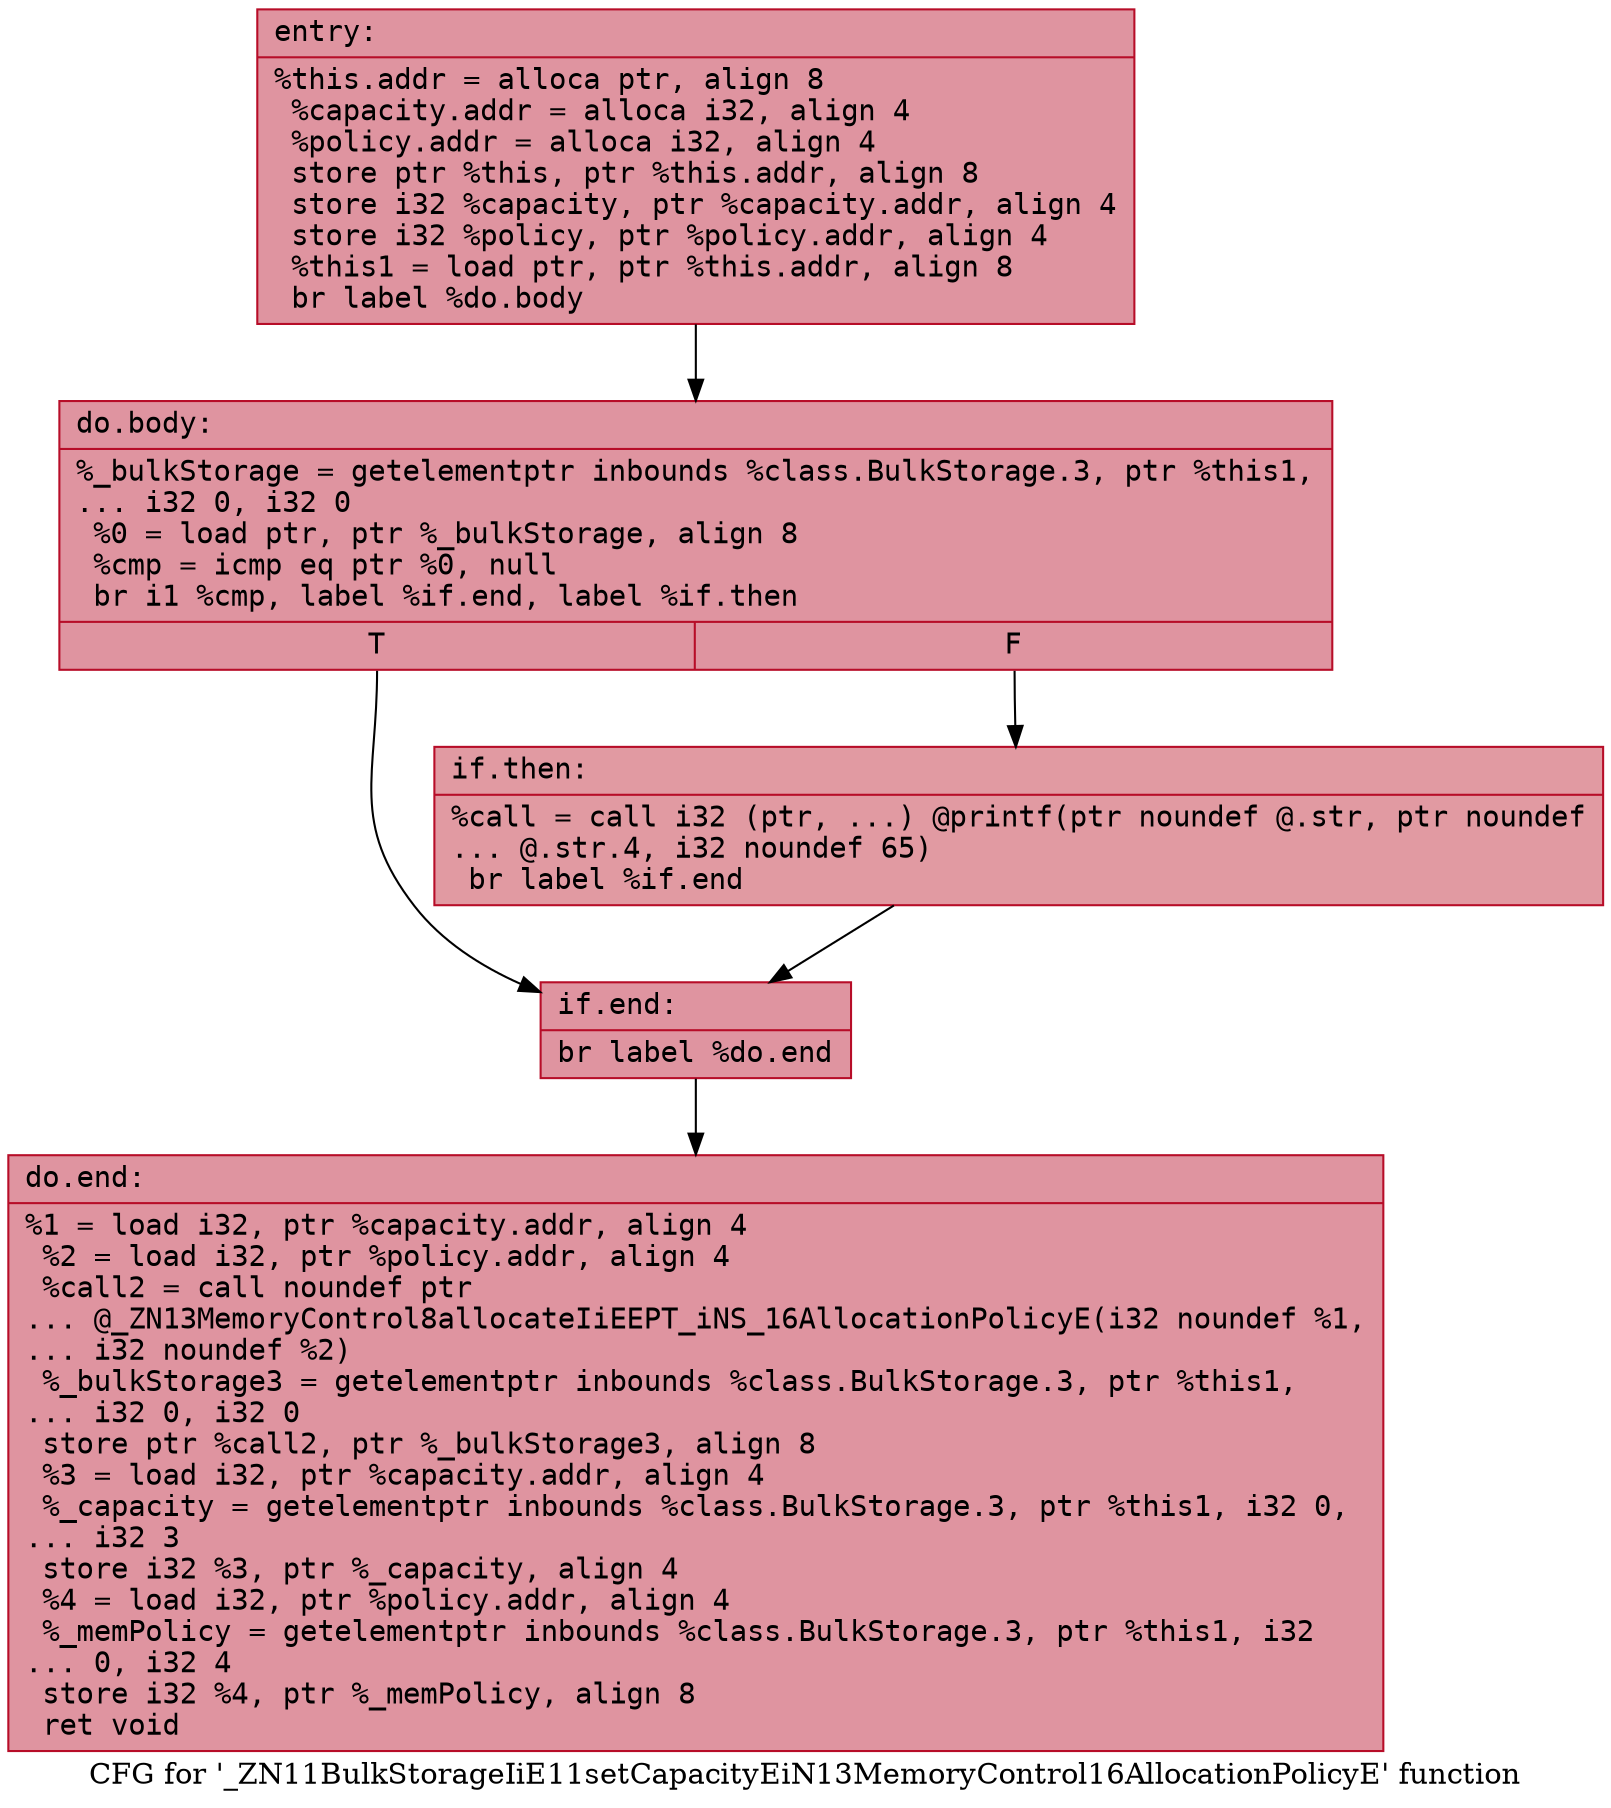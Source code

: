 digraph "CFG for '_ZN11BulkStorageIiE11setCapacityEiN13MemoryControl16AllocationPolicyE' function" {
	label="CFG for '_ZN11BulkStorageIiE11setCapacityEiN13MemoryControl16AllocationPolicyE' function";

	Node0x55dfe4b25d60 [shape=record,color="#b70d28ff", style=filled, fillcolor="#b70d2870" fontname="Courier",label="{entry:\l|  %this.addr = alloca ptr, align 8\l  %capacity.addr = alloca i32, align 4\l  %policy.addr = alloca i32, align 4\l  store ptr %this, ptr %this.addr, align 8\l  store i32 %capacity, ptr %capacity.addr, align 4\l  store i32 %policy, ptr %policy.addr, align 4\l  %this1 = load ptr, ptr %this.addr, align 8\l  br label %do.body\l}"];
	Node0x55dfe4b25d60 -> Node0x55dfe4b25db0[tooltip="entry -> do.body\nProbability 100.00%" ];
	Node0x55dfe4b25db0 [shape=record,color="#b70d28ff", style=filled, fillcolor="#b70d2870" fontname="Courier",label="{do.body:\l|  %_bulkStorage = getelementptr inbounds %class.BulkStorage.3, ptr %this1,\l... i32 0, i32 0\l  %0 = load ptr, ptr %_bulkStorage, align 8\l  %cmp = icmp eq ptr %0, null\l  br i1 %cmp, label %if.end, label %if.then\l|{<s0>T|<s1>F}}"];
	Node0x55dfe4b25db0:s0 -> Node0x55dfe4b26770[tooltip="do.body -> if.end\nProbability 37.50%" ];
	Node0x55dfe4b25db0:s1 -> Node0x55dfe4b267e0[tooltip="do.body -> if.then\nProbability 62.50%" ];
	Node0x55dfe4b267e0 [shape=record,color="#b70d28ff", style=filled, fillcolor="#bb1b2c70" fontname="Courier",label="{if.then:\l|  %call = call i32 (ptr, ...) @printf(ptr noundef @.str, ptr noundef\l... @.str.4, i32 noundef 65)\l  br label %if.end\l}"];
	Node0x55dfe4b267e0 -> Node0x55dfe4b26770[tooltip="if.then -> if.end\nProbability 100.00%" ];
	Node0x55dfe4b26770 [shape=record,color="#b70d28ff", style=filled, fillcolor="#b70d2870" fontname="Courier",label="{if.end:\l|  br label %do.end\l}"];
	Node0x55dfe4b26770 -> Node0x55dfe4b26be0[tooltip="if.end -> do.end\nProbability 100.00%" ];
	Node0x55dfe4b26be0 [shape=record,color="#b70d28ff", style=filled, fillcolor="#b70d2870" fontname="Courier",label="{do.end:\l|  %1 = load i32, ptr %capacity.addr, align 4\l  %2 = load i32, ptr %policy.addr, align 4\l  %call2 = call noundef ptr\l... @_ZN13MemoryControl8allocateIiEEPT_iNS_16AllocationPolicyE(i32 noundef %1,\l... i32 noundef %2)\l  %_bulkStorage3 = getelementptr inbounds %class.BulkStorage.3, ptr %this1,\l... i32 0, i32 0\l  store ptr %call2, ptr %_bulkStorage3, align 8\l  %3 = load i32, ptr %capacity.addr, align 4\l  %_capacity = getelementptr inbounds %class.BulkStorage.3, ptr %this1, i32 0,\l... i32 3\l  store i32 %3, ptr %_capacity, align 4\l  %4 = load i32, ptr %policy.addr, align 4\l  %_memPolicy = getelementptr inbounds %class.BulkStorage.3, ptr %this1, i32\l... 0, i32 4\l  store i32 %4, ptr %_memPolicy, align 8\l  ret void\l}"];
}
